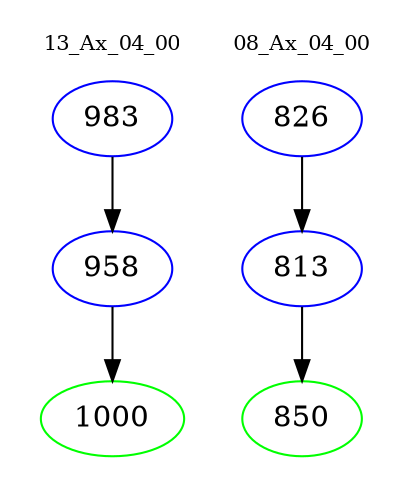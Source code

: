 digraph{
subgraph cluster_0 {
color = white
label = "13_Ax_04_00";
fontsize=10;
T0_983 [label="983", color="blue"]
T0_983 -> T0_958 [color="black"]
T0_958 [label="958", color="blue"]
T0_958 -> T0_1000 [color="black"]
T0_1000 [label="1000", color="green"]
}
subgraph cluster_1 {
color = white
label = "08_Ax_04_00";
fontsize=10;
T1_826 [label="826", color="blue"]
T1_826 -> T1_813 [color="black"]
T1_813 [label="813", color="blue"]
T1_813 -> T1_850 [color="black"]
T1_850 [label="850", color="green"]
}
}
